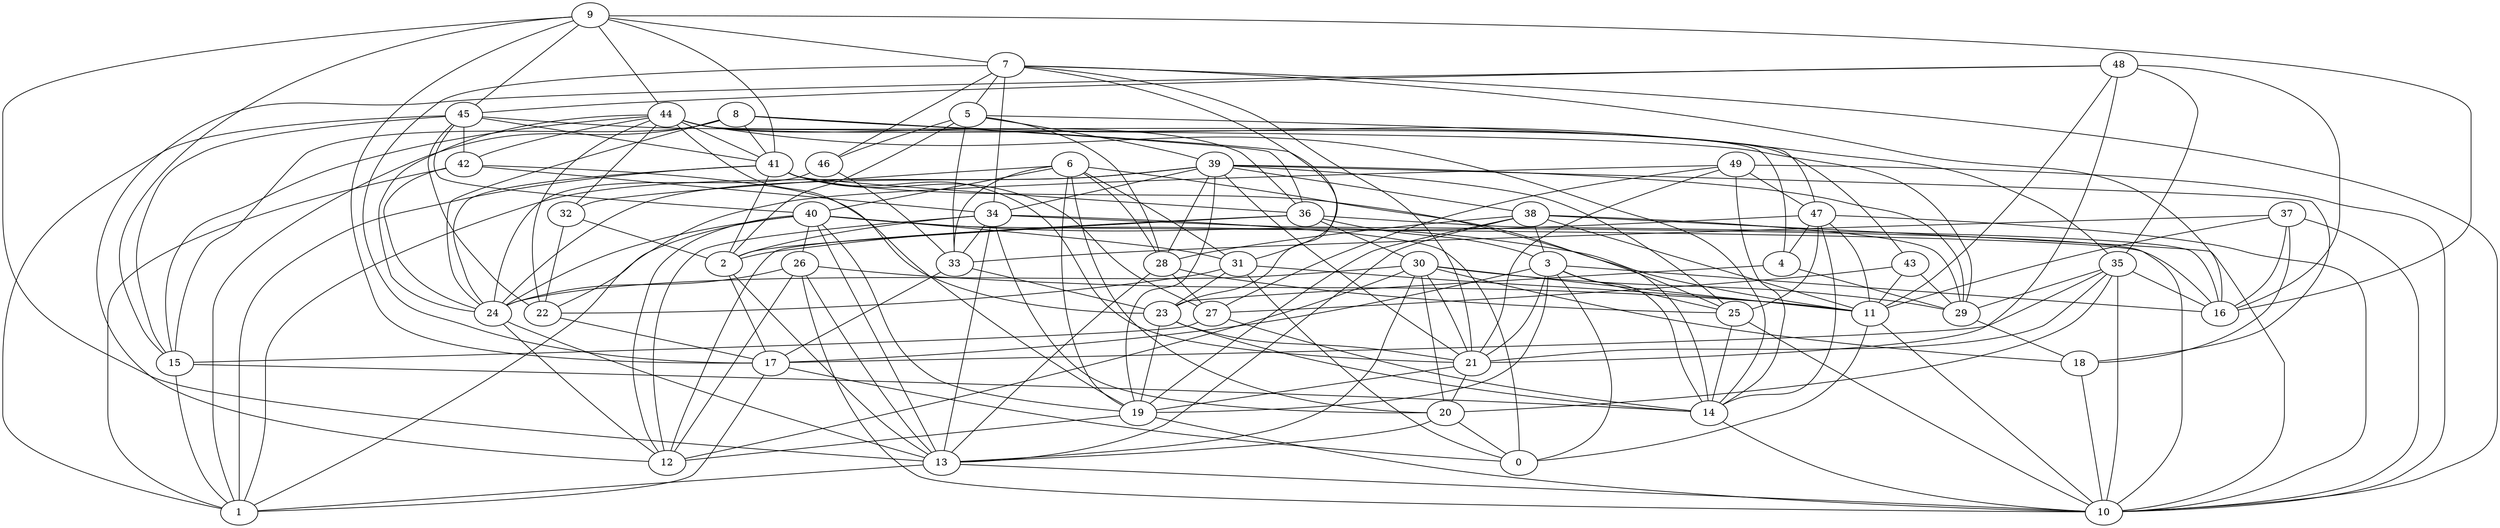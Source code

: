 digraph GG_graph {

subgraph G_graph {
edge [color = black]
"20" -> "0" [dir = none]
"48" -> "35" [dir = none]
"9" -> "16" [dir = none]
"9" -> "13" [dir = none]
"22" -> "17" [dir = none]
"27" -> "15" [dir = none]
"19" -> "12" [dir = none]
"40" -> "31" [dir = none]
"40" -> "12" [dir = none]
"47" -> "25" [dir = none]
"26" -> "11" [dir = none]
"32" -> "22" [dir = none]
"32" -> "2" [dir = none]
"36" -> "3" [dir = none]
"36" -> "30" [dir = none]
"41" -> "2" [dir = none]
"41" -> "1" [dir = none]
"41" -> "25" [dir = none]
"41" -> "24" [dir = none]
"49" -> "27" [dir = none]
"42" -> "23" [dir = none]
"21" -> "19" [dir = none]
"24" -> "13" [dir = none]
"44" -> "14" [dir = none]
"44" -> "43" [dir = none]
"44" -> "4" [dir = none]
"44" -> "24" [dir = none]
"25" -> "10" [dir = none]
"11" -> "10" [dir = none]
"39" -> "34" [dir = none]
"39" -> "38" [dir = none]
"39" -> "21" [dir = none]
"8" -> "35" [dir = none]
"8" -> "15" [dir = none]
"8" -> "36" [dir = none]
"37" -> "18" [dir = none]
"7" -> "21" [dir = none]
"46" -> "33" [dir = none]
"6" -> "19" [dir = none]
"30" -> "18" [dir = none]
"30" -> "21" [dir = none]
"30" -> "24" [dir = none]
"45" -> "29" [dir = none]
"45" -> "42" [dir = none]
"45" -> "41" [dir = none]
"3" -> "0" [dir = none]
"5" -> "28" [dir = none]
"5" -> "46" [dir = none]
"5" -> "2" [dir = none]
"41" -> "36" [dir = none]
"5" -> "33" [dir = none]
"39" -> "28" [dir = none]
"41" -> "21" [dir = none]
"9" -> "44" [dir = none]
"9" -> "7" [dir = none]
"8" -> "1" [dir = none]
"4" -> "29" [dir = none]
"38" -> "10" [dir = none]
"37" -> "11" [dir = none]
"45" -> "1" [dir = none]
"30" -> "12" [dir = none]
"38" -> "28" [dir = none]
"43" -> "11" [dir = none]
"23" -> "14" [dir = none]
"40" -> "16" [dir = none]
"36" -> "16" [dir = none]
"34" -> "20" [dir = none]
"8" -> "41" [dir = none]
"11" -> "0" [dir = none]
"34" -> "10" [dir = none]
"23" -> "21" [dir = none]
"47" -> "10" [dir = none]
"8" -> "23" [dir = none]
"35" -> "21" [dir = none]
"6" -> "31" [dir = none]
"49" -> "21" [dir = none]
"7" -> "17" [dir = none]
"38" -> "11" [dir = none]
"48" -> "12" [dir = none]
"49" -> "10" [dir = none]
"7" -> "46" [dir = none]
"44" -> "32" [dir = none]
"47" -> "11" [dir = none]
"34" -> "2" [dir = none]
"31" -> "23" [dir = none]
"42" -> "24" [dir = none]
"30" -> "20" [dir = none]
"8" -> "24" [dir = none]
"29" -> "18" [dir = none]
"28" -> "13" [dir = none]
"38" -> "19" [dir = none]
"19" -> "10" [dir = none]
"48" -> "45" [dir = none]
"18" -> "10" [dir = none]
"7" -> "34" [dir = none]
"39" -> "24" [dir = none]
"44" -> "36" [dir = none]
"45" -> "15" [dir = none]
"35" -> "20" [dir = none]
"30" -> "11" [dir = none]
"47" -> "4" [dir = none]
"5" -> "39" [dir = none]
"5" -> "47" [dir = none]
"47" -> "2" [dir = none]
"44" -> "15" [dir = none]
"23" -> "19" [dir = none]
"48" -> "16" [dir = none]
"49" -> "1" [dir = none]
"43" -> "29" [dir = none]
"39" -> "18" [dir = none]
"45" -> "22" [dir = none]
"4" -> "23" [dir = none]
"36" -> "12" [dir = none]
"15" -> "1" [dir = none]
"17" -> "0" [dir = none]
"47" -> "14" [dir = none]
"37" -> "10" [dir = none]
"20" -> "13" [dir = none]
"46" -> "24" [dir = none]
"44" -> "41" [dir = none]
"49" -> "47" [dir = none]
"30" -> "29" [dir = none]
"6" -> "33" [dir = none]
"49" -> "14" [dir = none]
"38" -> "13" [dir = none]
"31" -> "22" [dir = none]
"26" -> "24" [dir = none]
"40" -> "19" [dir = none]
"44" -> "22" [dir = none]
"3" -> "16" [dir = none]
"24" -> "12" [dir = none]
"39" -> "19" [dir = none]
"7" -> "5" [dir = none]
"15" -> "14" [dir = none]
"48" -> "21" [dir = none]
"44" -> "19" [dir = none]
"3" -> "19" [dir = none]
"40" -> "22" [dir = none]
"38" -> "3" [dir = none]
"3" -> "17" [dir = none]
"2" -> "17" [dir = none]
"40" -> "13" [dir = none]
"3" -> "21" [dir = none]
"26" -> "13" [dir = none]
"38" -> "29" [dir = none]
"39" -> "1" [dir = none]
"34" -> "13" [dir = none]
"34" -> "33" [dir = none]
"13" -> "10" [dir = none]
"31" -> "11" [dir = none]
"44" -> "42" [dir = none]
"36" -> "2" [dir = none]
"9" -> "45" [dir = none]
"37" -> "16" [dir = none]
"42" -> "1" [dir = none]
"6" -> "14" [dir = none]
"28" -> "25" [dir = none]
"21" -> "20" [dir = none]
"14" -> "10" [dir = none]
"35" -> "10" [dir = none]
"3" -> "25" [dir = none]
"25" -> "14" [dir = none]
"7" -> "16" [dir = none]
"6" -> "32" [dir = none]
"40" -> "24" [dir = none]
"33" -> "23" [dir = none]
"9" -> "17" [dir = none]
"41" -> "27" [dir = none]
"28" -> "27" [dir = none]
"42" -> "34" [dir = none]
"9" -> "41" [dir = none]
"27" -> "14" [dir = none]
"17" -> "1" [dir = none]
"37" -> "33" [dir = none]
"35" -> "16" [dir = none]
"26" -> "12" [dir = none]
"13" -> "1" [dir = none]
"43" -> "27" [dir = none]
"45" -> "40" [dir = none]
"30" -> "13" [dir = none]
"7" -> "31" [dir = none]
"31" -> "0" [dir = none]
"9" -> "15" [dir = none]
"7" -> "10" [dir = none]
"39" -> "25" [dir = none]
"34" -> "12" [dir = none]
"40" -> "11" [dir = none]
"48" -> "11" [dir = none]
"35" -> "29" [dir = none]
"40" -> "26" [dir = none]
"3" -> "14" [dir = none]
"35" -> "17" [dir = none]
"34" -> "0" [dir = none]
"2" -> "13" [dir = none]
"26" -> "10" [dir = none]
"33" -> "17" [dir = none]
"6" -> "20" [dir = none]
"6" -> "40" [dir = none]
"39" -> "29" [dir = none]
"6" -> "28" [dir = none]
}

}
